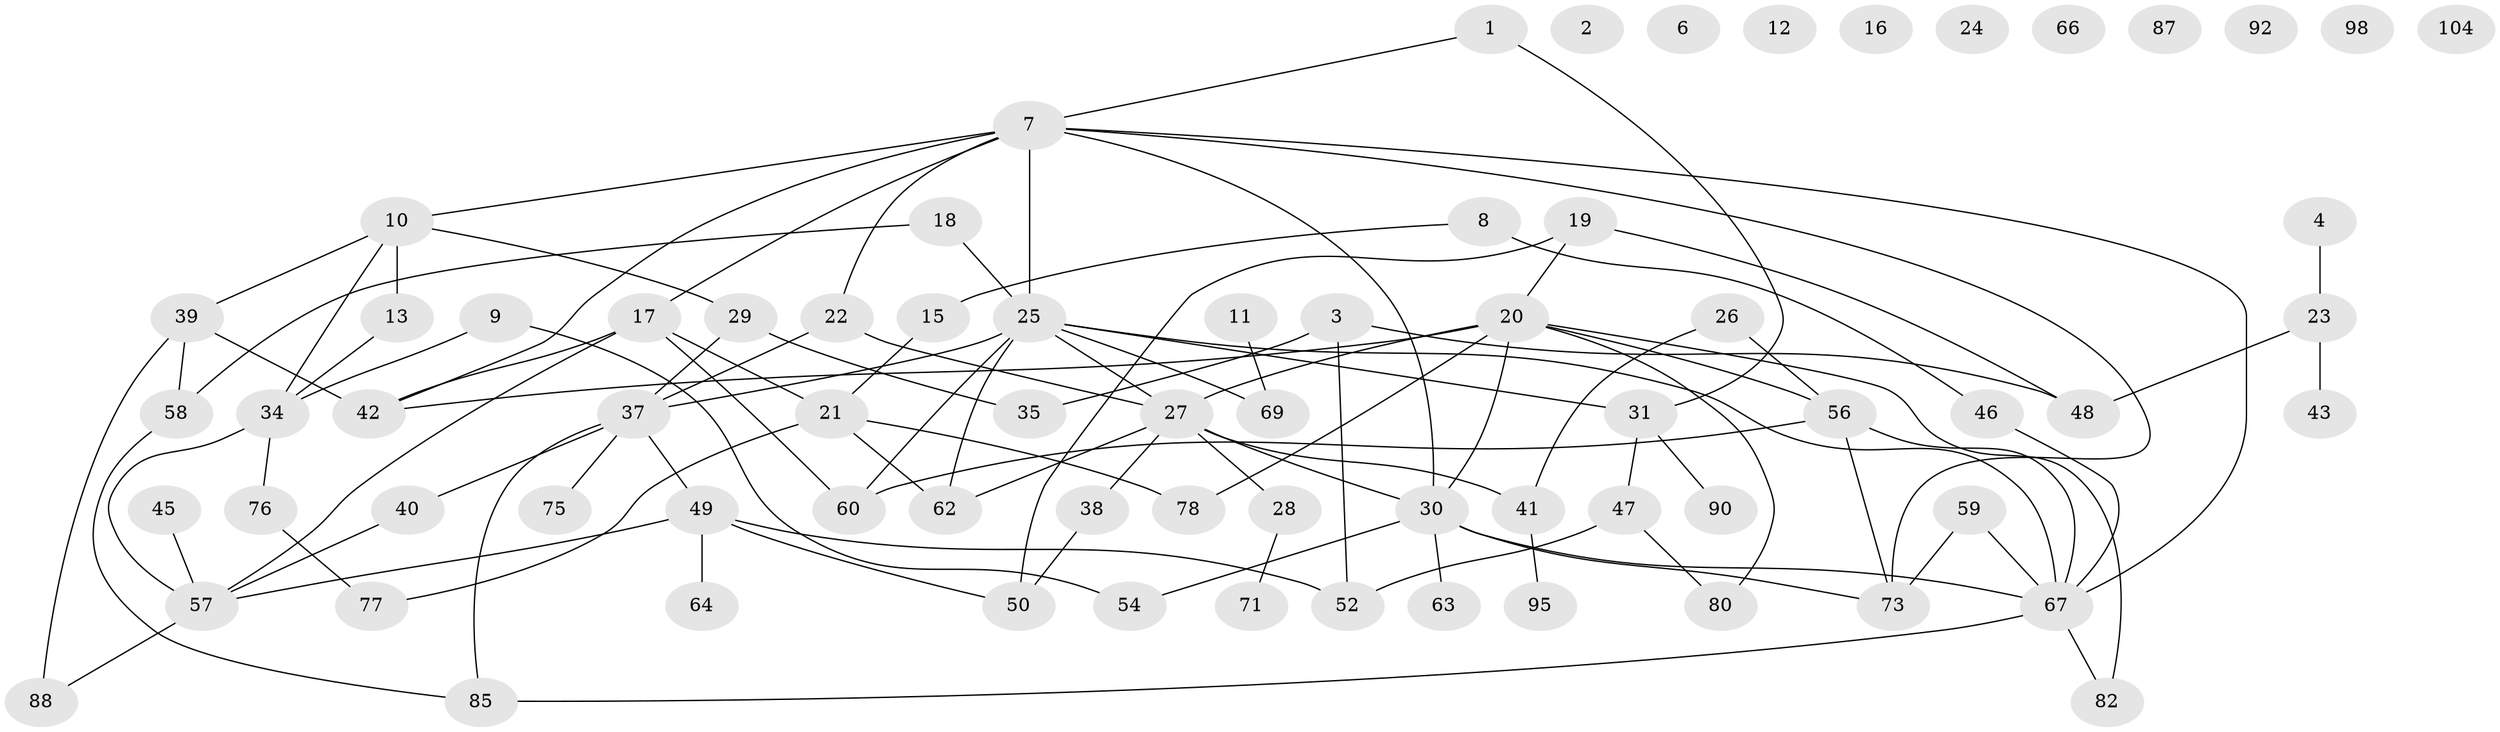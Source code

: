 // original degree distribution, {2: 0.2571428571428571, 0: 0.09523809523809523, 1: 0.17142857142857143, 4: 0.14285714285714285, 5: 0.08571428571428572, 3: 0.20952380952380953, 7: 0.009523809523809525, 6: 0.01904761904761905, 8: 0.009523809523809525}
// Generated by graph-tools (version 1.1) at 2025/16/03/04/25 18:16:44]
// undirected, 73 vertices, 101 edges
graph export_dot {
graph [start="1"]
  node [color=gray90,style=filled];
  1;
  2;
  3 [super="+5"];
  4;
  6;
  7 [super="+100+14"];
  8 [super="+94"];
  9;
  10 [super="+105"];
  11;
  12;
  13;
  15;
  16;
  17 [super="+51"];
  18 [super="+96"];
  19 [super="+53"];
  20 [super="+89+102"];
  21 [super="+84"];
  22 [super="+101"];
  23;
  24;
  25 [super="+36+74+81"];
  26;
  27 [super="+83+79"];
  28;
  29 [super="+32"];
  30 [super="+44"];
  31 [super="+70"];
  34;
  35;
  37 [super="+91+97"];
  38;
  39 [super="+55+86"];
  40;
  41;
  42;
  43;
  45;
  46;
  47;
  48;
  49;
  50;
  52;
  54;
  56 [super="+61"];
  57 [super="+65"];
  58;
  59;
  60;
  62 [super="+72"];
  63;
  64;
  66;
  67;
  69;
  71;
  73;
  75;
  76;
  77;
  78;
  80;
  82;
  85;
  87;
  88;
  90;
  92;
  95;
  98;
  104;
  1 -- 31;
  1 -- 7;
  3 -- 48;
  3 -- 35;
  3 -- 52;
  4 -- 23;
  7 -- 22;
  7 -- 17;
  7 -- 67;
  7 -- 42;
  7 -- 73;
  7 -- 10;
  7 -- 25;
  7 -- 30;
  8 -- 15;
  8 -- 46;
  9 -- 34;
  9 -- 54;
  10 -- 34;
  10 -- 29;
  10 -- 39;
  10 -- 13;
  11 -- 69;
  13 -- 34;
  15 -- 21;
  17 -- 21;
  17 -- 60;
  17 -- 42;
  17 -- 57;
  18 -- 58;
  18 -- 25;
  19 -- 48;
  19 -- 50;
  19 -- 20;
  20 -- 42;
  20 -- 80;
  20 -- 82;
  20 -- 27;
  20 -- 78;
  20 -- 30 [weight=2];
  20 -- 56;
  21 -- 77;
  21 -- 78;
  21 -- 62;
  22 -- 37;
  22 -- 27;
  23 -- 43;
  23 -- 48;
  25 -- 60;
  25 -- 67;
  25 -- 37;
  25 -- 69;
  25 -- 62;
  25 -- 31;
  25 -- 27;
  26 -- 41;
  26 -- 56;
  27 -- 38;
  27 -- 41;
  27 -- 28;
  27 -- 62 [weight=2];
  27 -- 30;
  28 -- 71;
  29 -- 35;
  29 -- 37;
  30 -- 54;
  30 -- 67;
  30 -- 73;
  30 -- 63;
  31 -- 90;
  31 -- 47;
  34 -- 76;
  34 -- 57;
  37 -- 49;
  37 -- 75;
  37 -- 85;
  37 -- 40;
  38 -- 50;
  39 -- 58;
  39 -- 88;
  39 -- 42;
  40 -- 57;
  41 -- 95;
  45 -- 57;
  46 -- 67;
  47 -- 52;
  47 -- 80;
  49 -- 50;
  49 -- 52;
  49 -- 64;
  49 -- 57;
  56 -- 67;
  56 -- 73;
  56 -- 60;
  57 -- 88;
  58 -- 85;
  59 -- 67;
  59 -- 73;
  67 -- 82;
  67 -- 85;
  76 -- 77;
}
